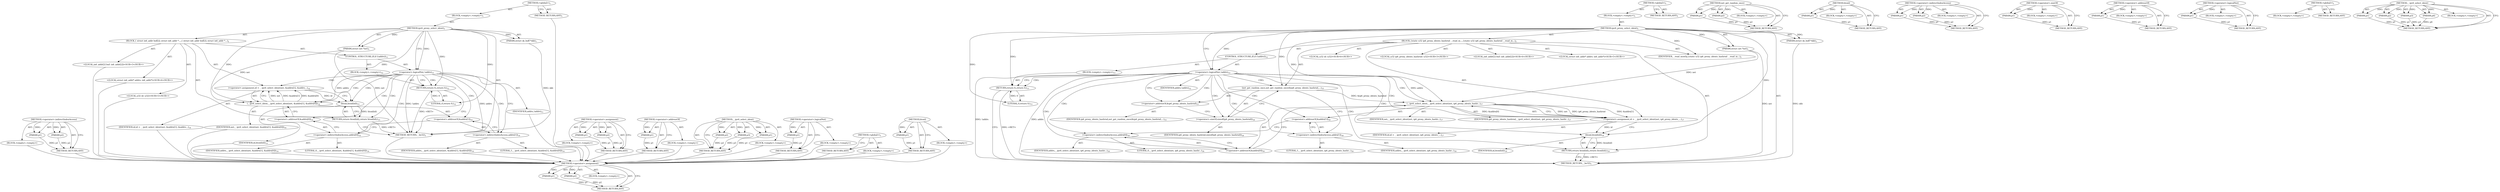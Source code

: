digraph "htonl" {
vulnerable_90 [label=<(METHOD,&lt;operator&gt;.assignment)>];
vulnerable_91 [label=<(PARAM,p1)>];
vulnerable_92 [label=<(PARAM,p2)>];
vulnerable_93 [label=<(BLOCK,&lt;empty&gt;,&lt;empty&gt;)>];
vulnerable_94 [label=<(METHOD_RETURN,ANY)>];
vulnerable_6 [label=<(METHOD,&lt;global&gt;)<SUB>1</SUB>>];
vulnerable_7 [label=<(BLOCK,&lt;empty&gt;,&lt;empty&gt;)<SUB>1</SUB>>];
vulnerable_8 [label=<(METHOD,ipv6_proxy_select_ident)<SUB>1</SUB>>];
vulnerable_9 [label=<(PARAM,struct net *net)<SUB>1</SUB>>];
vulnerable_10 [label=<(PARAM,struct sk_buff *skb)<SUB>1</SUB>>];
vulnerable_11 [label=<(BLOCK,{
	static u32 ip6_proxy_idents_hashrnd __read_m...,{
	static u32 ip6_proxy_idents_hashrnd __read_m...)<SUB>2</SUB>>];
vulnerable_12 [label="<(LOCAL,u32 ip6_proxy_idents_hashrnd: u32)<SUB>3</SUB>>"];
vulnerable_13 [label=<(IDENTIFIER,__read_mostly,{
	static u32 ip6_proxy_idents_hashrnd __read_m...)<SUB>3</SUB>>];
vulnerable_14 [label="<(LOCAL,in6_addr[2] buf: in6_addr[2])<SUB>4</SUB>>"];
vulnerable_15 [label="<(LOCAL,struct in6_addr* addrs: in6_addr*)<SUB>5</SUB>>"];
vulnerable_16 [label="<(LOCAL,u32 id: u32)<SUB>6</SUB>>"];
vulnerable_17 [label=<(CONTROL_STRUCTURE,IF,if (!addrs))<SUB>12</SUB>>];
vulnerable_18 [label=<(&lt;operator&gt;.logicalNot,!addrs)<SUB>12</SUB>>];
vulnerable_19 [label=<(IDENTIFIER,addrs,!addrs)<SUB>12</SUB>>];
vulnerable_20 [label=<(BLOCK,&lt;empty&gt;,&lt;empty&gt;)<SUB>13</SUB>>];
vulnerable_21 [label=<(RETURN,return 0;,return 0;)<SUB>13</SUB>>];
vulnerable_22 [label=<(LITERAL,0,return 0;)<SUB>13</SUB>>];
vulnerable_23 [label=<(net_get_random_once,net_get_random_once(&amp;ip6_proxy_idents_hashrnd,
...)<SUB>15</SUB>>];
vulnerable_24 [label=<(&lt;operator&gt;.addressOf,&amp;ip6_proxy_idents_hashrnd)<SUB>15</SUB>>];
vulnerable_25 [label=<(IDENTIFIER,ip6_proxy_idents_hashrnd,net_get_random_once(&amp;ip6_proxy_idents_hashrnd,
...)<SUB>15</SUB>>];
vulnerable_26 [label=<(&lt;operator&gt;.sizeOf,sizeof(ip6_proxy_idents_hashrnd))<SUB>16</SUB>>];
vulnerable_27 [label=<(IDENTIFIER,ip6_proxy_idents_hashrnd,sizeof(ip6_proxy_idents_hashrnd))<SUB>16</SUB>>];
vulnerable_28 [label=<(&lt;operator&gt;.assignment,id = __ipv6_select_ident(net, ip6_proxy_idents_...)<SUB>17</SUB>>];
vulnerable_29 [label=<(IDENTIFIER,id,id = __ipv6_select_ident(net, ip6_proxy_idents_...)<SUB>17</SUB>>];
vulnerable_30 [label=<(__ipv6_select_ident,__ipv6_select_ident(net, ip6_proxy_idents_hashr...)<SUB>17</SUB>>];
vulnerable_31 [label=<(IDENTIFIER,net,__ipv6_select_ident(net, ip6_proxy_idents_hashr...)<SUB>17</SUB>>];
vulnerable_32 [label=<(IDENTIFIER,ip6_proxy_idents_hashrnd,__ipv6_select_ident(net, ip6_proxy_idents_hashr...)<SUB>17</SUB>>];
vulnerable_33 [label=<(&lt;operator&gt;.addressOf,&amp;addrs[1])<SUB>18</SUB>>];
vulnerable_34 [label=<(&lt;operator&gt;.indirectIndexAccess,addrs[1])<SUB>18</SUB>>];
vulnerable_35 [label=<(IDENTIFIER,addrs,__ipv6_select_ident(net, ip6_proxy_idents_hashr...)<SUB>18</SUB>>];
vulnerable_36 [label=<(LITERAL,1,__ipv6_select_ident(net, ip6_proxy_idents_hashr...)<SUB>18</SUB>>];
vulnerable_37 [label=<(&lt;operator&gt;.addressOf,&amp;addrs[0])<SUB>18</SUB>>];
vulnerable_38 [label=<(&lt;operator&gt;.indirectIndexAccess,addrs[0])<SUB>18</SUB>>];
vulnerable_39 [label=<(IDENTIFIER,addrs,__ipv6_select_ident(net, ip6_proxy_idents_hashr...)<SUB>18</SUB>>];
vulnerable_40 [label=<(LITERAL,0,__ipv6_select_ident(net, ip6_proxy_idents_hashr...)<SUB>18</SUB>>];
vulnerable_41 [label=<(RETURN,return htonl(id);,return htonl(id);)<SUB>19</SUB>>];
vulnerable_42 [label=<(htonl,htonl(id))<SUB>19</SUB>>];
vulnerable_43 [label=<(IDENTIFIER,id,htonl(id))<SUB>19</SUB>>];
vulnerable_44 [label=<(METHOD_RETURN,__be32)<SUB>1</SUB>>];
vulnerable_46 [label=<(METHOD_RETURN,ANY)<SUB>1</SUB>>];
vulnerable_77 [label=<(METHOD,net_get_random_once)>];
vulnerable_78 [label=<(PARAM,p1)>];
vulnerable_79 [label=<(PARAM,p2)>];
vulnerable_80 [label=<(BLOCK,&lt;empty&gt;,&lt;empty&gt;)>];
vulnerable_81 [label=<(METHOD_RETURN,ANY)>];
vulnerable_107 [label=<(METHOD,htonl)>];
vulnerable_108 [label=<(PARAM,p1)>];
vulnerable_109 [label=<(BLOCK,&lt;empty&gt;,&lt;empty&gt;)>];
vulnerable_110 [label=<(METHOD_RETURN,ANY)>];
vulnerable_102 [label=<(METHOD,&lt;operator&gt;.indirectIndexAccess)>];
vulnerable_103 [label=<(PARAM,p1)>];
vulnerable_104 [label=<(PARAM,p2)>];
vulnerable_105 [label=<(BLOCK,&lt;empty&gt;,&lt;empty&gt;)>];
vulnerable_106 [label=<(METHOD_RETURN,ANY)>];
vulnerable_86 [label=<(METHOD,&lt;operator&gt;.sizeOf)>];
vulnerable_87 [label=<(PARAM,p1)>];
vulnerable_88 [label=<(BLOCK,&lt;empty&gt;,&lt;empty&gt;)>];
vulnerable_89 [label=<(METHOD_RETURN,ANY)>];
vulnerable_82 [label=<(METHOD,&lt;operator&gt;.addressOf)>];
vulnerable_83 [label=<(PARAM,p1)>];
vulnerable_84 [label=<(BLOCK,&lt;empty&gt;,&lt;empty&gt;)>];
vulnerable_85 [label=<(METHOD_RETURN,ANY)>];
vulnerable_73 [label=<(METHOD,&lt;operator&gt;.logicalNot)>];
vulnerable_74 [label=<(PARAM,p1)>];
vulnerable_75 [label=<(BLOCK,&lt;empty&gt;,&lt;empty&gt;)>];
vulnerable_76 [label=<(METHOD_RETURN,ANY)>];
vulnerable_67 [label=<(METHOD,&lt;global&gt;)<SUB>1</SUB>>];
vulnerable_68 [label=<(BLOCK,&lt;empty&gt;,&lt;empty&gt;)>];
vulnerable_69 [label=<(METHOD_RETURN,ANY)>];
vulnerable_95 [label=<(METHOD,__ipv6_select_ident)>];
vulnerable_96 [label=<(PARAM,p1)>];
vulnerable_97 [label=<(PARAM,p2)>];
vulnerable_98 [label=<(PARAM,p3)>];
vulnerable_99 [label=<(PARAM,p4)>];
vulnerable_100 [label=<(BLOCK,&lt;empty&gt;,&lt;empty&gt;)>];
vulnerable_101 [label=<(METHOD_RETURN,ANY)>];
fixed_84 [label=<(METHOD,&lt;operator&gt;.indirectIndexAccess)>];
fixed_85 [label=<(PARAM,p1)>];
fixed_86 [label=<(PARAM,p2)>];
fixed_87 [label=<(BLOCK,&lt;empty&gt;,&lt;empty&gt;)>];
fixed_88 [label=<(METHOD_RETURN,ANY)>];
fixed_6 [label=<(METHOD,&lt;global&gt;)<SUB>1</SUB>>];
fixed_7 [label=<(BLOCK,&lt;empty&gt;,&lt;empty&gt;)<SUB>1</SUB>>];
fixed_8 [label=<(METHOD,ipv6_proxy_select_ident)<SUB>1</SUB>>];
fixed_9 [label=<(PARAM,struct net *net)<SUB>1</SUB>>];
fixed_10 [label=<(PARAM,struct sk_buff *skb)<SUB>1</SUB>>];
fixed_11 [label=<(BLOCK,{
 	struct in6_addr buf[2];
 	struct in6_addr *...,{
 	struct in6_addr buf[2];
 	struct in6_addr *...)<SUB>2</SUB>>];
fixed_12 [label="<(LOCAL,in6_addr[2] buf: in6_addr[2])<SUB>3</SUB>>"];
fixed_13 [label="<(LOCAL,struct in6_addr* addrs: in6_addr*)<SUB>4</SUB>>"];
fixed_14 [label="<(LOCAL,u32 id: u32)<SUB>5</SUB>>"];
fixed_15 [label=<(CONTROL_STRUCTURE,IF,if (!addrs))<SUB>11</SUB>>];
fixed_16 [label=<(&lt;operator&gt;.logicalNot,!addrs)<SUB>11</SUB>>];
fixed_17 [label=<(IDENTIFIER,addrs,!addrs)<SUB>11</SUB>>];
fixed_18 [label=<(BLOCK,&lt;empty&gt;,&lt;empty&gt;)<SUB>12</SUB>>];
fixed_19 [label=<(RETURN,return 0;,return 0;)<SUB>12</SUB>>];
fixed_20 [label=<(LITERAL,0,return 0;)<SUB>12</SUB>>];
fixed_21 [label=<(&lt;operator&gt;.assignment,id = __ipv6_select_ident(net, &amp;addrs[1], &amp;addrs...)<SUB>14</SUB>>];
fixed_22 [label=<(IDENTIFIER,id,id = __ipv6_select_ident(net, &amp;addrs[1], &amp;addrs...)<SUB>14</SUB>>];
fixed_23 [label=<(__ipv6_select_ident,__ipv6_select_ident(net, &amp;addrs[1], &amp;addrs[0]))<SUB>14</SUB>>];
fixed_24 [label=<(IDENTIFIER,net,__ipv6_select_ident(net, &amp;addrs[1], &amp;addrs[0]))<SUB>14</SUB>>];
fixed_25 [label=<(&lt;operator&gt;.addressOf,&amp;addrs[1])<SUB>14</SUB>>];
fixed_26 [label=<(&lt;operator&gt;.indirectIndexAccess,addrs[1])<SUB>14</SUB>>];
fixed_27 [label=<(IDENTIFIER,addrs,__ipv6_select_ident(net, &amp;addrs[1], &amp;addrs[0]))<SUB>14</SUB>>];
fixed_28 [label=<(LITERAL,1,__ipv6_select_ident(net, &amp;addrs[1], &amp;addrs[0]))<SUB>14</SUB>>];
fixed_29 [label=<(&lt;operator&gt;.addressOf,&amp;addrs[0])<SUB>14</SUB>>];
fixed_30 [label=<(&lt;operator&gt;.indirectIndexAccess,addrs[0])<SUB>14</SUB>>];
fixed_31 [label=<(IDENTIFIER,addrs,__ipv6_select_ident(net, &amp;addrs[1], &amp;addrs[0]))<SUB>14</SUB>>];
fixed_32 [label=<(LITERAL,0,__ipv6_select_ident(net, &amp;addrs[1], &amp;addrs[0]))<SUB>14</SUB>>];
fixed_33 [label=<(RETURN,return htonl(id);,return htonl(id);)<SUB>15</SUB>>];
fixed_34 [label=<(htonl,htonl(id))<SUB>15</SUB>>];
fixed_35 [label=<(IDENTIFIER,id,htonl(id))<SUB>15</SUB>>];
fixed_36 [label=<(METHOD_RETURN,__be32)<SUB>1</SUB>>];
fixed_38 [label=<(METHOD_RETURN,ANY)<SUB>1</SUB>>];
fixed_69 [label=<(METHOD,&lt;operator&gt;.assignment)>];
fixed_70 [label=<(PARAM,p1)>];
fixed_71 [label=<(PARAM,p2)>];
fixed_72 [label=<(BLOCK,&lt;empty&gt;,&lt;empty&gt;)>];
fixed_73 [label=<(METHOD_RETURN,ANY)>];
fixed_80 [label=<(METHOD,&lt;operator&gt;.addressOf)>];
fixed_81 [label=<(PARAM,p1)>];
fixed_82 [label=<(BLOCK,&lt;empty&gt;,&lt;empty&gt;)>];
fixed_83 [label=<(METHOD_RETURN,ANY)>];
fixed_74 [label=<(METHOD,__ipv6_select_ident)>];
fixed_75 [label=<(PARAM,p1)>];
fixed_76 [label=<(PARAM,p2)>];
fixed_77 [label=<(PARAM,p3)>];
fixed_78 [label=<(BLOCK,&lt;empty&gt;,&lt;empty&gt;)>];
fixed_79 [label=<(METHOD_RETURN,ANY)>];
fixed_65 [label=<(METHOD,&lt;operator&gt;.logicalNot)>];
fixed_66 [label=<(PARAM,p1)>];
fixed_67 [label=<(BLOCK,&lt;empty&gt;,&lt;empty&gt;)>];
fixed_68 [label=<(METHOD_RETURN,ANY)>];
fixed_59 [label=<(METHOD,&lt;global&gt;)<SUB>1</SUB>>];
fixed_60 [label=<(BLOCK,&lt;empty&gt;,&lt;empty&gt;)>];
fixed_61 [label=<(METHOD_RETURN,ANY)>];
fixed_89 [label=<(METHOD,htonl)>];
fixed_90 [label=<(PARAM,p1)>];
fixed_91 [label=<(BLOCK,&lt;empty&gt;,&lt;empty&gt;)>];
fixed_92 [label=<(METHOD_RETURN,ANY)>];
vulnerable_90 -> vulnerable_91  [key=0, label="AST: "];
vulnerable_90 -> vulnerable_91  [key=1, label="DDG: "];
vulnerable_90 -> vulnerable_93  [key=0, label="AST: "];
vulnerable_90 -> vulnerable_92  [key=0, label="AST: "];
vulnerable_90 -> vulnerable_92  [key=1, label="DDG: "];
vulnerable_90 -> vulnerable_94  [key=0, label="AST: "];
vulnerable_90 -> vulnerable_94  [key=1, label="CFG: "];
vulnerable_91 -> vulnerable_94  [key=0, label="DDG: p1"];
vulnerable_92 -> vulnerable_94  [key=0, label="DDG: p2"];
vulnerable_6 -> vulnerable_7  [key=0, label="AST: "];
vulnerable_6 -> vulnerable_46  [key=0, label="AST: "];
vulnerable_6 -> vulnerable_46  [key=1, label="CFG: "];
vulnerable_7 -> vulnerable_8  [key=0, label="AST: "];
vulnerable_8 -> vulnerable_9  [key=0, label="AST: "];
vulnerable_8 -> vulnerable_9  [key=1, label="DDG: "];
vulnerable_8 -> vulnerable_10  [key=0, label="AST: "];
vulnerable_8 -> vulnerable_10  [key=1, label="DDG: "];
vulnerable_8 -> vulnerable_11  [key=0, label="AST: "];
vulnerable_8 -> vulnerable_44  [key=0, label="AST: "];
vulnerable_8 -> vulnerable_18  [key=0, label="CFG: "];
vulnerable_8 -> vulnerable_18  [key=1, label="DDG: "];
vulnerable_8 -> vulnerable_13  [key=0, label="DDG: "];
vulnerable_8 -> vulnerable_23  [key=0, label="DDG: "];
vulnerable_8 -> vulnerable_21  [key=0, label="DDG: "];
vulnerable_8 -> vulnerable_30  [key=0, label="DDG: "];
vulnerable_8 -> vulnerable_42  [key=0, label="DDG: "];
vulnerable_8 -> vulnerable_22  [key=0, label="DDG: "];
vulnerable_9 -> vulnerable_44  [key=0, label="DDG: net"];
vulnerable_9 -> vulnerable_30  [key=0, label="DDG: net"];
vulnerable_10 -> vulnerable_44  [key=0, label="DDG: skb"];
vulnerable_11 -> vulnerable_12  [key=0, label="AST: "];
vulnerable_11 -> vulnerable_13  [key=0, label="AST: "];
vulnerable_11 -> vulnerable_14  [key=0, label="AST: "];
vulnerable_11 -> vulnerable_15  [key=0, label="AST: "];
vulnerable_11 -> vulnerable_16  [key=0, label="AST: "];
vulnerable_11 -> vulnerable_17  [key=0, label="AST: "];
vulnerable_11 -> vulnerable_23  [key=0, label="AST: "];
vulnerable_11 -> vulnerable_28  [key=0, label="AST: "];
vulnerable_11 -> vulnerable_41  [key=0, label="AST: "];
vulnerable_17 -> vulnerable_18  [key=0, label="AST: "];
vulnerable_17 -> vulnerable_20  [key=0, label="AST: "];
vulnerable_18 -> vulnerable_19  [key=0, label="AST: "];
vulnerable_18 -> vulnerable_21  [key=0, label="CFG: "];
vulnerable_18 -> vulnerable_21  [key=1, label="CDG: "];
vulnerable_18 -> vulnerable_24  [key=0, label="CFG: "];
vulnerable_18 -> vulnerable_24  [key=1, label="CDG: "];
vulnerable_18 -> vulnerable_44  [key=0, label="DDG: addrs"];
vulnerable_18 -> vulnerable_44  [key=1, label="DDG: !addrs"];
vulnerable_18 -> vulnerable_30  [key=0, label="DDG: addrs"];
vulnerable_18 -> vulnerable_30  [key=1, label="CDG: "];
vulnerable_18 -> vulnerable_34  [key=0, label="CDG: "];
vulnerable_18 -> vulnerable_33  [key=0, label="CDG: "];
vulnerable_18 -> vulnerable_26  [key=0, label="CDG: "];
vulnerable_18 -> vulnerable_42  [key=0, label="CDG: "];
vulnerable_18 -> vulnerable_23  [key=0, label="CDG: "];
vulnerable_18 -> vulnerable_28  [key=0, label="CDG: "];
vulnerable_18 -> vulnerable_37  [key=0, label="CDG: "];
vulnerable_18 -> vulnerable_38  [key=0, label="CDG: "];
vulnerable_18 -> vulnerable_41  [key=0, label="CDG: "];
vulnerable_20 -> vulnerable_21  [key=0, label="AST: "];
vulnerable_21 -> vulnerable_22  [key=0, label="AST: "];
vulnerable_21 -> vulnerable_44  [key=0, label="CFG: "];
vulnerable_21 -> vulnerable_44  [key=1, label="DDG: &lt;RET&gt;"];
vulnerable_22 -> vulnerable_21  [key=0, label="DDG: 0"];
vulnerable_23 -> vulnerable_24  [key=0, label="AST: "];
vulnerable_23 -> vulnerable_26  [key=0, label="AST: "];
vulnerable_23 -> vulnerable_34  [key=0, label="CFG: "];
vulnerable_23 -> vulnerable_30  [key=0, label="DDG: &amp;ip6_proxy_idents_hashrnd"];
vulnerable_24 -> vulnerable_25  [key=0, label="AST: "];
vulnerable_24 -> vulnerable_26  [key=0, label="CFG: "];
vulnerable_26 -> vulnerable_27  [key=0, label="AST: "];
vulnerable_26 -> vulnerable_23  [key=0, label="CFG: "];
vulnerable_28 -> vulnerable_29  [key=0, label="AST: "];
vulnerable_28 -> vulnerable_30  [key=0, label="AST: "];
vulnerable_28 -> vulnerable_42  [key=0, label="CFG: "];
vulnerable_28 -> vulnerable_42  [key=1, label="DDG: id"];
vulnerable_30 -> vulnerable_31  [key=0, label="AST: "];
vulnerable_30 -> vulnerable_32  [key=0, label="AST: "];
vulnerable_30 -> vulnerable_33  [key=0, label="AST: "];
vulnerable_30 -> vulnerable_37  [key=0, label="AST: "];
vulnerable_30 -> vulnerable_28  [key=0, label="CFG: "];
vulnerable_30 -> vulnerable_28  [key=1, label="DDG: net"];
vulnerable_30 -> vulnerable_28  [key=2, label="DDG: ip6_proxy_idents_hashrnd"];
vulnerable_30 -> vulnerable_28  [key=3, label="DDG: &amp;addrs[1]"];
vulnerable_30 -> vulnerable_28  [key=4, label="DDG: &amp;addrs[0]"];
vulnerable_33 -> vulnerable_34  [key=0, label="AST: "];
vulnerable_33 -> vulnerable_38  [key=0, label="CFG: "];
vulnerable_34 -> vulnerable_35  [key=0, label="AST: "];
vulnerable_34 -> vulnerable_36  [key=0, label="AST: "];
vulnerable_34 -> vulnerable_33  [key=0, label="CFG: "];
vulnerable_37 -> vulnerable_38  [key=0, label="AST: "];
vulnerable_37 -> vulnerable_30  [key=0, label="CFG: "];
vulnerable_38 -> vulnerable_39  [key=0, label="AST: "];
vulnerable_38 -> vulnerable_40  [key=0, label="AST: "];
vulnerable_38 -> vulnerable_37  [key=0, label="CFG: "];
vulnerable_41 -> vulnerable_42  [key=0, label="AST: "];
vulnerable_41 -> vulnerable_44  [key=0, label="CFG: "];
vulnerable_41 -> vulnerable_44  [key=1, label="DDG: &lt;RET&gt;"];
vulnerable_42 -> vulnerable_43  [key=0, label="AST: "];
vulnerable_42 -> vulnerable_41  [key=0, label="CFG: "];
vulnerable_42 -> vulnerable_41  [key=1, label="DDG: htonl(id)"];
vulnerable_77 -> vulnerable_78  [key=0, label="AST: "];
vulnerable_77 -> vulnerable_78  [key=1, label="DDG: "];
vulnerable_77 -> vulnerable_80  [key=0, label="AST: "];
vulnerable_77 -> vulnerable_79  [key=0, label="AST: "];
vulnerable_77 -> vulnerable_79  [key=1, label="DDG: "];
vulnerable_77 -> vulnerable_81  [key=0, label="AST: "];
vulnerable_77 -> vulnerable_81  [key=1, label="CFG: "];
vulnerable_78 -> vulnerable_81  [key=0, label="DDG: p1"];
vulnerable_79 -> vulnerable_81  [key=0, label="DDG: p2"];
vulnerable_107 -> vulnerable_108  [key=0, label="AST: "];
vulnerable_107 -> vulnerable_108  [key=1, label="DDG: "];
vulnerable_107 -> vulnerable_109  [key=0, label="AST: "];
vulnerable_107 -> vulnerable_110  [key=0, label="AST: "];
vulnerable_107 -> vulnerable_110  [key=1, label="CFG: "];
vulnerable_108 -> vulnerable_110  [key=0, label="DDG: p1"];
vulnerable_102 -> vulnerable_103  [key=0, label="AST: "];
vulnerable_102 -> vulnerable_103  [key=1, label="DDG: "];
vulnerable_102 -> vulnerable_105  [key=0, label="AST: "];
vulnerable_102 -> vulnerable_104  [key=0, label="AST: "];
vulnerable_102 -> vulnerable_104  [key=1, label="DDG: "];
vulnerable_102 -> vulnerable_106  [key=0, label="AST: "];
vulnerable_102 -> vulnerable_106  [key=1, label="CFG: "];
vulnerable_103 -> vulnerable_106  [key=0, label="DDG: p1"];
vulnerable_104 -> vulnerable_106  [key=0, label="DDG: p2"];
vulnerable_86 -> vulnerable_87  [key=0, label="AST: "];
vulnerable_86 -> vulnerable_87  [key=1, label="DDG: "];
vulnerable_86 -> vulnerable_88  [key=0, label="AST: "];
vulnerable_86 -> vulnerable_89  [key=0, label="AST: "];
vulnerable_86 -> vulnerable_89  [key=1, label="CFG: "];
vulnerable_87 -> vulnerable_89  [key=0, label="DDG: p1"];
vulnerable_82 -> vulnerable_83  [key=0, label="AST: "];
vulnerable_82 -> vulnerable_83  [key=1, label="DDG: "];
vulnerable_82 -> vulnerable_84  [key=0, label="AST: "];
vulnerable_82 -> vulnerable_85  [key=0, label="AST: "];
vulnerable_82 -> vulnerable_85  [key=1, label="CFG: "];
vulnerable_83 -> vulnerable_85  [key=0, label="DDG: p1"];
vulnerable_73 -> vulnerable_74  [key=0, label="AST: "];
vulnerable_73 -> vulnerable_74  [key=1, label="DDG: "];
vulnerable_73 -> vulnerable_75  [key=0, label="AST: "];
vulnerable_73 -> vulnerable_76  [key=0, label="AST: "];
vulnerable_73 -> vulnerable_76  [key=1, label="CFG: "];
vulnerable_74 -> vulnerable_76  [key=0, label="DDG: p1"];
vulnerable_67 -> vulnerable_68  [key=0, label="AST: "];
vulnerable_67 -> vulnerable_69  [key=0, label="AST: "];
vulnerable_67 -> vulnerable_69  [key=1, label="CFG: "];
vulnerable_95 -> vulnerable_96  [key=0, label="AST: "];
vulnerable_95 -> vulnerable_96  [key=1, label="DDG: "];
vulnerable_95 -> vulnerable_100  [key=0, label="AST: "];
vulnerable_95 -> vulnerable_97  [key=0, label="AST: "];
vulnerable_95 -> vulnerable_97  [key=1, label="DDG: "];
vulnerable_95 -> vulnerable_101  [key=0, label="AST: "];
vulnerable_95 -> vulnerable_101  [key=1, label="CFG: "];
vulnerable_95 -> vulnerable_98  [key=0, label="AST: "];
vulnerable_95 -> vulnerable_98  [key=1, label="DDG: "];
vulnerable_95 -> vulnerable_99  [key=0, label="AST: "];
vulnerable_95 -> vulnerable_99  [key=1, label="DDG: "];
vulnerable_96 -> vulnerable_101  [key=0, label="DDG: p1"];
vulnerable_97 -> vulnerable_101  [key=0, label="DDG: p2"];
vulnerable_98 -> vulnerable_101  [key=0, label="DDG: p3"];
vulnerable_99 -> vulnerable_101  [key=0, label="DDG: p4"];
fixed_84 -> fixed_85  [key=0, label="AST: "];
fixed_84 -> fixed_85  [key=1, label="DDG: "];
fixed_84 -> fixed_87  [key=0, label="AST: "];
fixed_84 -> fixed_86  [key=0, label="AST: "];
fixed_84 -> fixed_86  [key=1, label="DDG: "];
fixed_84 -> fixed_88  [key=0, label="AST: "];
fixed_84 -> fixed_88  [key=1, label="CFG: "];
fixed_85 -> fixed_88  [key=0, label="DDG: p1"];
fixed_86 -> fixed_88  [key=0, label="DDG: p2"];
fixed_87 -> vulnerable_90  [key=0];
fixed_88 -> vulnerable_90  [key=0];
fixed_6 -> fixed_7  [key=0, label="AST: "];
fixed_6 -> fixed_38  [key=0, label="AST: "];
fixed_6 -> fixed_38  [key=1, label="CFG: "];
fixed_7 -> fixed_8  [key=0, label="AST: "];
fixed_8 -> fixed_9  [key=0, label="AST: "];
fixed_8 -> fixed_9  [key=1, label="DDG: "];
fixed_8 -> fixed_10  [key=0, label="AST: "];
fixed_8 -> fixed_10  [key=1, label="DDG: "];
fixed_8 -> fixed_11  [key=0, label="AST: "];
fixed_8 -> fixed_36  [key=0, label="AST: "];
fixed_8 -> fixed_16  [key=0, label="CFG: "];
fixed_8 -> fixed_16  [key=1, label="DDG: "];
fixed_8 -> fixed_19  [key=0, label="DDG: "];
fixed_8 -> fixed_23  [key=0, label="DDG: "];
fixed_8 -> fixed_34  [key=0, label="DDG: "];
fixed_8 -> fixed_20  [key=0, label="DDG: "];
fixed_9 -> fixed_36  [key=0, label="DDG: net"];
fixed_9 -> fixed_23  [key=0, label="DDG: net"];
fixed_10 -> fixed_36  [key=0, label="DDG: skb"];
fixed_11 -> fixed_12  [key=0, label="AST: "];
fixed_11 -> fixed_13  [key=0, label="AST: "];
fixed_11 -> fixed_14  [key=0, label="AST: "];
fixed_11 -> fixed_15  [key=0, label="AST: "];
fixed_11 -> fixed_21  [key=0, label="AST: "];
fixed_11 -> fixed_33  [key=0, label="AST: "];
fixed_12 -> vulnerable_90  [key=0];
fixed_13 -> vulnerable_90  [key=0];
fixed_14 -> vulnerable_90  [key=0];
fixed_15 -> fixed_16  [key=0, label="AST: "];
fixed_15 -> fixed_18  [key=0, label="AST: "];
fixed_16 -> fixed_17  [key=0, label="AST: "];
fixed_16 -> fixed_19  [key=0, label="CFG: "];
fixed_16 -> fixed_19  [key=1, label="CDG: "];
fixed_16 -> fixed_26  [key=0, label="CFG: "];
fixed_16 -> fixed_26  [key=1, label="CDG: "];
fixed_16 -> fixed_36  [key=0, label="DDG: addrs"];
fixed_16 -> fixed_36  [key=1, label="DDG: !addrs"];
fixed_16 -> fixed_23  [key=0, label="DDG: addrs"];
fixed_16 -> fixed_23  [key=1, label="CDG: "];
fixed_16 -> fixed_30  [key=0, label="CDG: "];
fixed_16 -> fixed_29  [key=0, label="CDG: "];
fixed_16 -> fixed_34  [key=0, label="CDG: "];
fixed_16 -> fixed_21  [key=0, label="CDG: "];
fixed_16 -> fixed_33  [key=0, label="CDG: "];
fixed_16 -> fixed_25  [key=0, label="CDG: "];
fixed_17 -> vulnerable_90  [key=0];
fixed_18 -> fixed_19  [key=0, label="AST: "];
fixed_19 -> fixed_20  [key=0, label="AST: "];
fixed_19 -> fixed_36  [key=0, label="CFG: "];
fixed_19 -> fixed_36  [key=1, label="DDG: &lt;RET&gt;"];
fixed_20 -> fixed_19  [key=0, label="DDG: 0"];
fixed_21 -> fixed_22  [key=0, label="AST: "];
fixed_21 -> fixed_23  [key=0, label="AST: "];
fixed_21 -> fixed_34  [key=0, label="CFG: "];
fixed_21 -> fixed_34  [key=1, label="DDG: id"];
fixed_22 -> vulnerable_90  [key=0];
fixed_23 -> fixed_24  [key=0, label="AST: "];
fixed_23 -> fixed_25  [key=0, label="AST: "];
fixed_23 -> fixed_29  [key=0, label="AST: "];
fixed_23 -> fixed_21  [key=0, label="CFG: "];
fixed_23 -> fixed_21  [key=1, label="DDG: net"];
fixed_23 -> fixed_21  [key=2, label="DDG: &amp;addrs[1]"];
fixed_23 -> fixed_21  [key=3, label="DDG: &amp;addrs[0]"];
fixed_24 -> vulnerable_90  [key=0];
fixed_25 -> fixed_26  [key=0, label="AST: "];
fixed_25 -> fixed_30  [key=0, label="CFG: "];
fixed_26 -> fixed_27  [key=0, label="AST: "];
fixed_26 -> fixed_28  [key=0, label="AST: "];
fixed_26 -> fixed_25  [key=0, label="CFG: "];
fixed_27 -> vulnerable_90  [key=0];
fixed_28 -> vulnerable_90  [key=0];
fixed_29 -> fixed_30  [key=0, label="AST: "];
fixed_29 -> fixed_23  [key=0, label="CFG: "];
fixed_30 -> fixed_31  [key=0, label="AST: "];
fixed_30 -> fixed_32  [key=0, label="AST: "];
fixed_30 -> fixed_29  [key=0, label="CFG: "];
fixed_31 -> vulnerable_90  [key=0];
fixed_32 -> vulnerable_90  [key=0];
fixed_33 -> fixed_34  [key=0, label="AST: "];
fixed_33 -> fixed_36  [key=0, label="CFG: "];
fixed_33 -> fixed_36  [key=1, label="DDG: &lt;RET&gt;"];
fixed_34 -> fixed_35  [key=0, label="AST: "];
fixed_34 -> fixed_33  [key=0, label="CFG: "];
fixed_34 -> fixed_33  [key=1, label="DDG: htonl(id)"];
fixed_35 -> vulnerable_90  [key=0];
fixed_36 -> vulnerable_90  [key=0];
fixed_38 -> vulnerable_90  [key=0];
fixed_69 -> fixed_70  [key=0, label="AST: "];
fixed_69 -> fixed_70  [key=1, label="DDG: "];
fixed_69 -> fixed_72  [key=0, label="AST: "];
fixed_69 -> fixed_71  [key=0, label="AST: "];
fixed_69 -> fixed_71  [key=1, label="DDG: "];
fixed_69 -> fixed_73  [key=0, label="AST: "];
fixed_69 -> fixed_73  [key=1, label="CFG: "];
fixed_70 -> fixed_73  [key=0, label="DDG: p1"];
fixed_71 -> fixed_73  [key=0, label="DDG: p2"];
fixed_72 -> vulnerable_90  [key=0];
fixed_73 -> vulnerable_90  [key=0];
fixed_80 -> fixed_81  [key=0, label="AST: "];
fixed_80 -> fixed_81  [key=1, label="DDG: "];
fixed_80 -> fixed_82  [key=0, label="AST: "];
fixed_80 -> fixed_83  [key=0, label="AST: "];
fixed_80 -> fixed_83  [key=1, label="CFG: "];
fixed_81 -> fixed_83  [key=0, label="DDG: p1"];
fixed_82 -> vulnerable_90  [key=0];
fixed_83 -> vulnerable_90  [key=0];
fixed_74 -> fixed_75  [key=0, label="AST: "];
fixed_74 -> fixed_75  [key=1, label="DDG: "];
fixed_74 -> fixed_78  [key=0, label="AST: "];
fixed_74 -> fixed_76  [key=0, label="AST: "];
fixed_74 -> fixed_76  [key=1, label="DDG: "];
fixed_74 -> fixed_79  [key=0, label="AST: "];
fixed_74 -> fixed_79  [key=1, label="CFG: "];
fixed_74 -> fixed_77  [key=0, label="AST: "];
fixed_74 -> fixed_77  [key=1, label="DDG: "];
fixed_75 -> fixed_79  [key=0, label="DDG: p1"];
fixed_76 -> fixed_79  [key=0, label="DDG: p2"];
fixed_77 -> fixed_79  [key=0, label="DDG: p3"];
fixed_78 -> vulnerable_90  [key=0];
fixed_79 -> vulnerable_90  [key=0];
fixed_65 -> fixed_66  [key=0, label="AST: "];
fixed_65 -> fixed_66  [key=1, label="DDG: "];
fixed_65 -> fixed_67  [key=0, label="AST: "];
fixed_65 -> fixed_68  [key=0, label="AST: "];
fixed_65 -> fixed_68  [key=1, label="CFG: "];
fixed_66 -> fixed_68  [key=0, label="DDG: p1"];
fixed_67 -> vulnerable_90  [key=0];
fixed_68 -> vulnerable_90  [key=0];
fixed_59 -> fixed_60  [key=0, label="AST: "];
fixed_59 -> fixed_61  [key=0, label="AST: "];
fixed_59 -> fixed_61  [key=1, label="CFG: "];
fixed_60 -> vulnerable_90  [key=0];
fixed_61 -> vulnerable_90  [key=0];
fixed_89 -> fixed_90  [key=0, label="AST: "];
fixed_89 -> fixed_90  [key=1, label="DDG: "];
fixed_89 -> fixed_91  [key=0, label="AST: "];
fixed_89 -> fixed_92  [key=0, label="AST: "];
fixed_89 -> fixed_92  [key=1, label="CFG: "];
fixed_90 -> fixed_92  [key=0, label="DDG: p1"];
fixed_91 -> vulnerable_90  [key=0];
fixed_92 -> vulnerable_90  [key=0];
}
